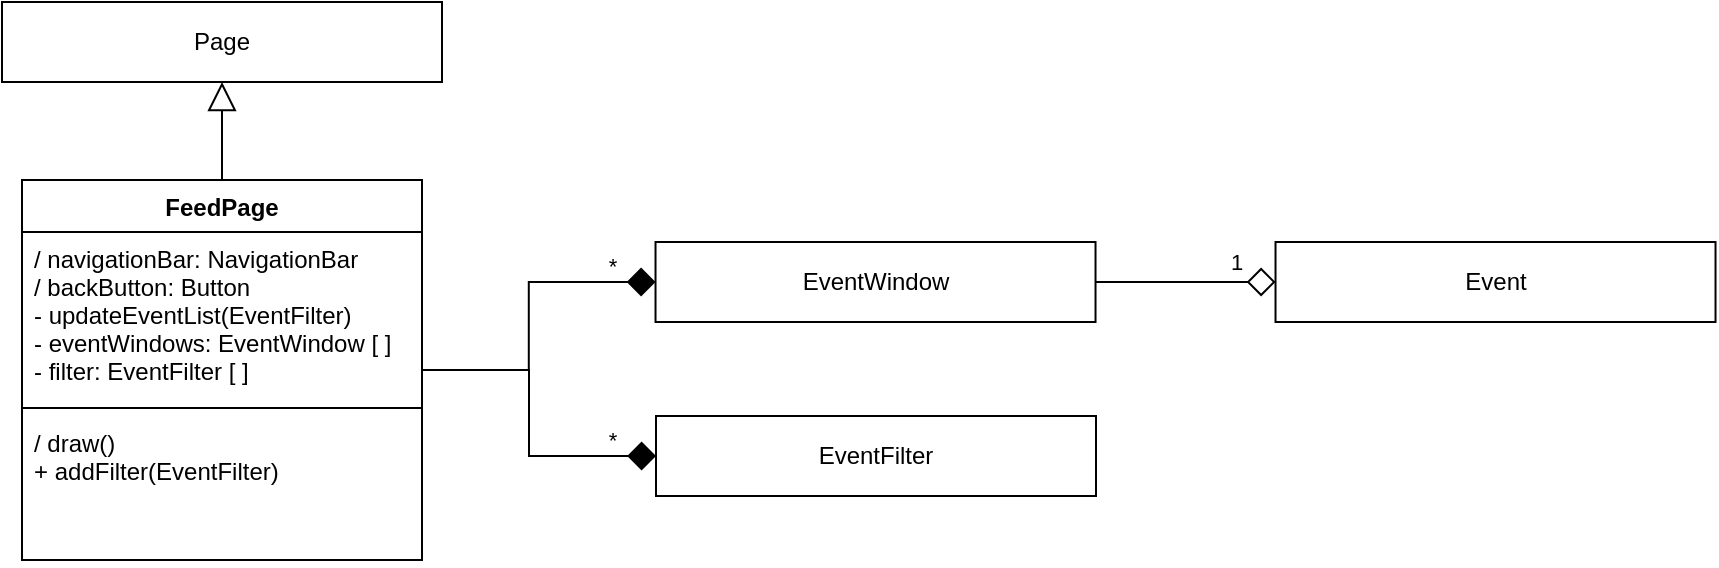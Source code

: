 <mxfile version="15.3.8" type="device"><diagram id="CQCIcHr_4ce0oaBiHeOM" name="Page-1"><mxGraphModel dx="1422" dy="810" grid="1" gridSize="10" guides="1" tooltips="1" connect="1" arrows="1" fold="1" page="1" pageScale="1" pageWidth="850" pageHeight="1100" math="0" shadow="0"><root><mxCell id="0"/><mxCell id="1" parent="0"/><mxCell id="COVFDE0rKMKiQYuIZe8i-1" value="Page" style="rounded=0;whiteSpace=wrap;html=1;align=center;" vertex="1" parent="1"><mxGeometry x="390" y="240" width="220" height="40" as="geometry"/></mxCell><mxCell id="COVFDE0rKMKiQYuIZe8i-3" style="edgeStyle=orthogonalEdgeStyle;rounded=0;orthogonalLoop=1;jettySize=auto;html=1;exitX=0.5;exitY=0;exitDx=0;exitDy=0;entryX=0.5;entryY=1;entryDx=0;entryDy=0;endArrow=block;endFill=0;startSize=6;endSize=12;" edge="1" parent="1" source="COVFDE0rKMKiQYuIZe8i-10" target="COVFDE0rKMKiQYuIZe8i-1"><mxGeometry relative="1" as="geometry"><mxPoint x="490.0" y="360" as="sourcePoint"/></mxGeometry></mxCell><mxCell id="COVFDE0rKMKiQYuIZe8i-5" style="edgeStyle=orthogonalEdgeStyle;rounded=0;orthogonalLoop=1;jettySize=auto;html=1;exitX=1;exitY=0.5;exitDx=0;exitDy=0;entryX=0;entryY=0.5;entryDx=0;entryDy=0;endArrow=diamond;endFill=1;startSize=6;endSize=12;" edge="1" parent="1" source="COVFDE0rKMKiQYuIZe8i-10" target="COVFDE0rKMKiQYuIZe8i-4"><mxGeometry relative="1" as="geometry"><mxPoint x="600.0" y="380" as="sourcePoint"/></mxGeometry></mxCell><mxCell id="COVFDE0rKMKiQYuIZe8i-6" value="*" style="edgeLabel;html=1;align=center;verticalAlign=middle;resizable=0;points=[];" vertex="1" connectable="0" parent="COVFDE0rKMKiQYuIZe8i-5"><mxGeometry x="0.6" y="1" relative="1" as="geometry"><mxPoint x="10" y="-7" as="offset"/></mxGeometry></mxCell><mxCell id="COVFDE0rKMKiQYuIZe8i-8" style="edgeStyle=orthogonalEdgeStyle;rounded=0;orthogonalLoop=1;jettySize=auto;html=1;exitX=1;exitY=0.5;exitDx=0;exitDy=0;entryX=0;entryY=0.5;entryDx=0;entryDy=0;endArrow=diamond;endFill=0;startSize=6;endSize=12;" edge="1" parent="1" source="COVFDE0rKMKiQYuIZe8i-4" target="COVFDE0rKMKiQYuIZe8i-7"><mxGeometry relative="1" as="geometry"/></mxCell><mxCell id="COVFDE0rKMKiQYuIZe8i-9" value="1" style="edgeLabel;html=1;align=center;verticalAlign=middle;resizable=0;points=[];" vertex="1" connectable="0" parent="COVFDE0rKMKiQYuIZe8i-8"><mxGeometry x="0.596" relative="1" as="geometry"><mxPoint x="-2" y="-10" as="offset"/></mxGeometry></mxCell><mxCell id="COVFDE0rKMKiQYuIZe8i-4" value="EventWindow" style="rounded=0;whiteSpace=wrap;html=1;align=center;" vertex="1" parent="1"><mxGeometry x="716.76" y="360" width="220" height="40" as="geometry"/></mxCell><mxCell id="COVFDE0rKMKiQYuIZe8i-7" value="Event" style="rounded=0;whiteSpace=wrap;html=1;align=center;" vertex="1" parent="1"><mxGeometry x="1026.76" y="360" width="220" height="40" as="geometry"/></mxCell><mxCell id="COVFDE0rKMKiQYuIZe8i-15" style="edgeStyle=orthogonalEdgeStyle;rounded=0;orthogonalLoop=1;jettySize=auto;html=1;entryX=0;entryY=0.5;entryDx=0;entryDy=0;endArrow=diamond;endFill=1;startSize=6;endSize=12;exitX=1;exitY=0.5;exitDx=0;exitDy=0;" edge="1" parent="1" source="COVFDE0rKMKiQYuIZe8i-10" target="COVFDE0rKMKiQYuIZe8i-14"><mxGeometry relative="1" as="geometry"><mxPoint x="490" y="342" as="sourcePoint"/></mxGeometry></mxCell><mxCell id="COVFDE0rKMKiQYuIZe8i-17" value="*" style="edgeLabel;html=1;align=center;verticalAlign=middle;resizable=0;points=[];" vertex="1" connectable="0" parent="COVFDE0rKMKiQYuIZe8i-15"><mxGeometry x="0.715" relative="1" as="geometry"><mxPoint x="1" y="-8" as="offset"/></mxGeometry></mxCell><mxCell id="COVFDE0rKMKiQYuIZe8i-10" value="FeedPage" style="swimlane;fontStyle=1;align=center;verticalAlign=top;childLayout=stackLayout;horizontal=1;startSize=26;horizontalStack=0;resizeParent=1;resizeParentMax=0;resizeLast=0;collapsible=1;marginBottom=0;swimlaneFillColor=default;" vertex="1" parent="1"><mxGeometry x="400" y="329" width="200" height="190" as="geometry"><mxRectangle x="400" y="329" width="70" height="26" as="alternateBounds"/></mxGeometry></mxCell><mxCell id="COVFDE0rKMKiQYuIZe8i-11" value="/ navigationBar: NavigationBar&#10;/ backButton: Button&#10;- updateEventList(EventFilter)&#10;- eventWindows: EventWindow [ ]&#10;- filter: EventFilter [ ]" style="text;strokeColor=none;fillColor=none;align=left;verticalAlign=top;spacingLeft=4;spacingRight=4;overflow=hidden;rotatable=0;points=[[0,0.5],[1,0.5]];portConstraint=eastwest;" vertex="1" parent="COVFDE0rKMKiQYuIZe8i-10"><mxGeometry y="26" width="200" height="84" as="geometry"/></mxCell><mxCell id="COVFDE0rKMKiQYuIZe8i-12" value="" style="line;strokeWidth=1;fillColor=none;align=left;verticalAlign=middle;spacingTop=-1;spacingLeft=3;spacingRight=3;rotatable=0;labelPosition=right;points=[];portConstraint=eastwest;" vertex="1" parent="COVFDE0rKMKiQYuIZe8i-10"><mxGeometry y="110" width="200" height="8" as="geometry"/></mxCell><mxCell id="COVFDE0rKMKiQYuIZe8i-13" value="/ draw()&#10;+ addFilter(EventFilter)" style="text;strokeColor=none;fillColor=none;align=left;verticalAlign=top;spacingLeft=4;spacingRight=4;overflow=hidden;rotatable=0;points=[[0,0.5],[1,0.5]];portConstraint=eastwest;" vertex="1" parent="COVFDE0rKMKiQYuIZe8i-10"><mxGeometry y="118" width="200" height="72" as="geometry"/></mxCell><mxCell id="COVFDE0rKMKiQYuIZe8i-14" value="EventFilter" style="rounded=0;whiteSpace=wrap;html=1;align=center;" vertex="1" parent="1"><mxGeometry x="717" y="447" width="220" height="40" as="geometry"/></mxCell></root></mxGraphModel></diagram></mxfile>